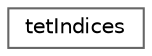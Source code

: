 digraph "Graphical Class Hierarchy"
{
 // LATEX_PDF_SIZE
  bgcolor="transparent";
  edge [fontname=Helvetica,fontsize=10,labelfontname=Helvetica,labelfontsize=10];
  node [fontname=Helvetica,fontsize=10,shape=box,height=0.2,width=0.4];
  rankdir="LR";
  Node0 [id="Node000000",label="tetIndices",height=0.2,width=0.4,color="grey40", fillcolor="white", style="filled",URL="$classFoam_1_1tetIndices.html",tooltip="Storage and named access for the indices of a tet which is part of the decomposition of a cell."];
}
